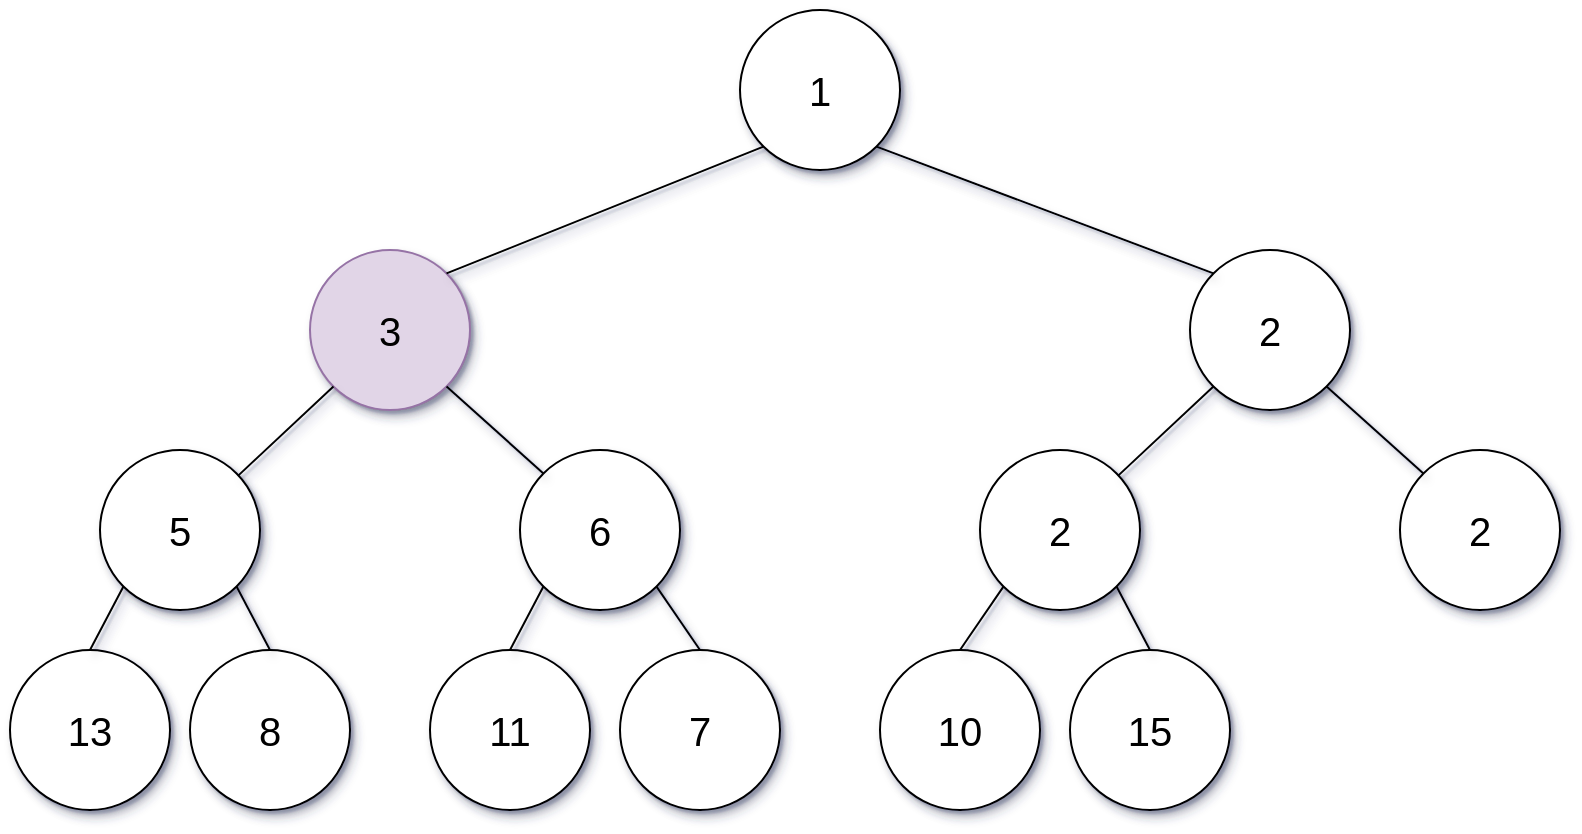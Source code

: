 <mxfile version="13.3.9" type="device"><diagram id="wYuCrtG_I1ZGuGPqZJJb" name="Página-1"><mxGraphModel dx="2059" dy="588" grid="1" gridSize="10" guides="1" tooltips="1" connect="1" arrows="1" fold="1" page="1" pageScale="1" pageWidth="850" pageHeight="1100" math="0" shadow="1"><root><mxCell id="0"/><mxCell id="1" parent="0"/><mxCell id="jEOD7p3hpSiM-hZA-DdB-1" value="" style="ellipse;whiteSpace=wrap;html=1;aspect=fixed;shadow=1;sketch=0;" vertex="1" parent="1"><mxGeometry x="320" y="280" width="80" height="80" as="geometry"/></mxCell><mxCell id="jEOD7p3hpSiM-hZA-DdB-2" value="1" style="text;html=1;strokeColor=none;fillColor=none;align=center;verticalAlign=middle;whiteSpace=wrap;rounded=0;fontSize=20;shadow=1;sketch=0;" vertex="1" parent="1"><mxGeometry x="340" y="310" width="40" height="20" as="geometry"/></mxCell><mxCell id="jEOD7p3hpSiM-hZA-DdB-3" value="" style="ellipse;whiteSpace=wrap;html=1;aspect=fixed;shadow=1;sketch=0;fillColor=#e1d5e7;strokeColor=#9673a6;" vertex="1" parent="1"><mxGeometry x="105" y="400" width="80" height="80" as="geometry"/></mxCell><mxCell id="jEOD7p3hpSiM-hZA-DdB-4" value="3" style="text;html=1;strokeColor=none;fillColor=none;align=center;verticalAlign=middle;whiteSpace=wrap;rounded=0;fontSize=20;shadow=1;sketch=0;" vertex="1" parent="1"><mxGeometry x="125" y="430" width="40" height="20" as="geometry"/></mxCell><mxCell id="jEOD7p3hpSiM-hZA-DdB-5" value="" style="ellipse;whiteSpace=wrap;html=1;aspect=fixed;shadow=1;sketch=0;" vertex="1" parent="1"><mxGeometry x="545" y="400" width="80" height="80" as="geometry"/></mxCell><mxCell id="jEOD7p3hpSiM-hZA-DdB-6" value="2" style="text;html=1;strokeColor=none;fillColor=none;align=center;verticalAlign=middle;whiteSpace=wrap;rounded=0;fontSize=20;shadow=1;sketch=0;" vertex="1" parent="1"><mxGeometry x="565" y="430" width="40" height="20" as="geometry"/></mxCell><mxCell id="jEOD7p3hpSiM-hZA-DdB-7" value="" style="ellipse;whiteSpace=wrap;html=1;aspect=fixed;shadow=1;sketch=0;" vertex="1" parent="1"><mxGeometry x="210" y="500" width="80" height="80" as="geometry"/></mxCell><mxCell id="jEOD7p3hpSiM-hZA-DdB-8" value="6" style="text;html=1;strokeColor=none;fillColor=none;align=center;verticalAlign=middle;whiteSpace=wrap;rounded=0;fontSize=20;shadow=1;sketch=0;" vertex="1" parent="1"><mxGeometry x="230" y="530" width="40" height="20" as="geometry"/></mxCell><mxCell id="jEOD7p3hpSiM-hZA-DdB-9" value="" style="ellipse;whiteSpace=wrap;html=1;aspect=fixed;shadow=1;sketch=0;" vertex="1" parent="1"><mxGeometry y="500" width="80" height="80" as="geometry"/></mxCell><mxCell id="jEOD7p3hpSiM-hZA-DdB-10" value="5" style="text;html=1;strokeColor=none;fillColor=none;align=center;verticalAlign=middle;whiteSpace=wrap;rounded=0;fontSize=20;shadow=1;sketch=0;" vertex="1" parent="1"><mxGeometry x="20" y="530" width="40" height="20" as="geometry"/></mxCell><mxCell id="jEOD7p3hpSiM-hZA-DdB-13" value="" style="ellipse;whiteSpace=wrap;html=1;aspect=fixed;shadow=1;sketch=0;" vertex="1" parent="1"><mxGeometry x="165" y="600" width="80" height="80" as="geometry"/></mxCell><mxCell id="jEOD7p3hpSiM-hZA-DdB-14" value="11" style="text;html=1;strokeColor=none;fillColor=none;align=center;verticalAlign=middle;whiteSpace=wrap;rounded=0;fontSize=20;shadow=1;sketch=0;" vertex="1" parent="1"><mxGeometry x="185" y="630" width="40" height="20" as="geometry"/></mxCell><mxCell id="jEOD7p3hpSiM-hZA-DdB-15" value="" style="ellipse;whiteSpace=wrap;html=1;aspect=fixed;shadow=1;sketch=0;" vertex="1" parent="1"><mxGeometry x="45" y="600" width="80" height="80" as="geometry"/></mxCell><mxCell id="jEOD7p3hpSiM-hZA-DdB-16" value="8" style="text;html=1;strokeColor=none;fillColor=none;align=center;verticalAlign=middle;whiteSpace=wrap;rounded=0;fontSize=20;shadow=1;sketch=0;" vertex="1" parent="1"><mxGeometry x="65" y="630" width="40" height="20" as="geometry"/></mxCell><mxCell id="jEOD7p3hpSiM-hZA-DdB-17" value="" style="ellipse;whiteSpace=wrap;html=1;aspect=fixed;shadow=1;sketch=0;" vertex="1" parent="1"><mxGeometry x="-45" y="600" width="80" height="80" as="geometry"/></mxCell><mxCell id="jEOD7p3hpSiM-hZA-DdB-18" value="13" style="text;html=1;strokeColor=none;fillColor=none;align=center;verticalAlign=middle;whiteSpace=wrap;rounded=0;fontSize=20;shadow=1;sketch=0;" vertex="1" parent="1"><mxGeometry x="-25" y="630" width="40" height="20" as="geometry"/></mxCell><mxCell id="jEOD7p3hpSiM-hZA-DdB-19" value="" style="ellipse;whiteSpace=wrap;html=1;aspect=fixed;shadow=1;sketch=0;" vertex="1" parent="1"><mxGeometry x="650" y="500" width="80" height="80" as="geometry"/></mxCell><mxCell id="jEOD7p3hpSiM-hZA-DdB-20" value="2" style="text;html=1;strokeColor=none;fillColor=none;align=center;verticalAlign=middle;whiteSpace=wrap;rounded=0;fontSize=20;shadow=1;sketch=0;" vertex="1" parent="1"><mxGeometry x="670" y="530" width="40" height="20" as="geometry"/></mxCell><mxCell id="jEOD7p3hpSiM-hZA-DdB-21" value="" style="ellipse;whiteSpace=wrap;html=1;aspect=fixed;shadow=1;sketch=0;" vertex="1" parent="1"><mxGeometry x="440" y="500" width="80" height="80" as="geometry"/></mxCell><mxCell id="jEOD7p3hpSiM-hZA-DdB-22" value="2" style="text;html=1;strokeColor=none;fillColor=none;align=center;verticalAlign=middle;whiteSpace=wrap;rounded=0;fontSize=20;shadow=1;sketch=0;" vertex="1" parent="1"><mxGeometry x="460" y="530" width="40" height="20" as="geometry"/></mxCell><mxCell id="jEOD7p3hpSiM-hZA-DdB-23" value="" style="endArrow=none;html=1;fontSize=20;entryX=0;entryY=1;entryDx=0;entryDy=0;exitX=1;exitY=0;exitDx=0;exitDy=0;shadow=1;sketch=0;" edge="1" parent="1" source="jEOD7p3hpSiM-hZA-DdB-3" target="jEOD7p3hpSiM-hZA-DdB-1"><mxGeometry width="50" height="50" relative="1" as="geometry"><mxPoint x="295" y="430" as="sourcePoint"/><mxPoint x="345" y="380" as="targetPoint"/></mxGeometry></mxCell><mxCell id="jEOD7p3hpSiM-hZA-DdB-24" value="" style="endArrow=none;html=1;fontSize=20;entryX=1;entryY=1;entryDx=0;entryDy=0;exitX=0;exitY=0;exitDx=0;exitDy=0;shadow=1;sketch=0;" edge="1" parent="1" source="jEOD7p3hpSiM-hZA-DdB-5" target="jEOD7p3hpSiM-hZA-DdB-1"><mxGeometry width="50" height="50" relative="1" as="geometry"><mxPoint x="295" y="465" as="sourcePoint"/><mxPoint x="345" y="415" as="targetPoint"/></mxGeometry></mxCell><mxCell id="jEOD7p3hpSiM-hZA-DdB-25" value="" style="endArrow=none;html=1;fontSize=20;entryX=0;entryY=1;entryDx=0;entryDy=0;shadow=1;sketch=0;" edge="1" parent="1" source="jEOD7p3hpSiM-hZA-DdB-9" target="jEOD7p3hpSiM-hZA-DdB-3"><mxGeometry width="50" height="50" relative="1" as="geometry"><mxPoint x="95" y="550" as="sourcePoint"/><mxPoint x="145" y="500" as="targetPoint"/></mxGeometry></mxCell><mxCell id="jEOD7p3hpSiM-hZA-DdB-26" value="" style="endArrow=none;html=1;fontSize=20;entryX=1;entryY=1;entryDx=0;entryDy=0;exitX=0;exitY=0;exitDx=0;exitDy=0;shadow=1;sketch=0;" edge="1" parent="1" source="jEOD7p3hpSiM-hZA-DdB-7" target="jEOD7p3hpSiM-hZA-DdB-3"><mxGeometry width="50" height="50" relative="1" as="geometry"><mxPoint x="95" y="575" as="sourcePoint"/><mxPoint x="145" y="525" as="targetPoint"/></mxGeometry></mxCell><mxCell id="jEOD7p3hpSiM-hZA-DdB-27" value="" style="endArrow=none;html=1;fontSize=20;exitX=0.5;exitY=0;exitDx=0;exitDy=0;entryX=0;entryY=1;entryDx=0;entryDy=0;shadow=1;sketch=0;" edge="1" parent="1" source="jEOD7p3hpSiM-hZA-DdB-17" target="jEOD7p3hpSiM-hZA-DdB-9"><mxGeometry width="50" height="50" relative="1" as="geometry"><mxPoint x="95" y="590" as="sourcePoint"/><mxPoint x="145" y="540" as="targetPoint"/></mxGeometry></mxCell><mxCell id="jEOD7p3hpSiM-hZA-DdB-28" value="" style="endArrow=none;html=1;fontSize=20;entryX=1;entryY=1;entryDx=0;entryDy=0;exitX=0.5;exitY=0;exitDx=0;exitDy=0;shadow=1;sketch=0;" edge="1" parent="1" source="jEOD7p3hpSiM-hZA-DdB-15" target="jEOD7p3hpSiM-hZA-DdB-9"><mxGeometry width="50" height="50" relative="1" as="geometry"><mxPoint x="120" y="600" as="sourcePoint"/><mxPoint x="170" y="550" as="targetPoint"/></mxGeometry></mxCell><mxCell id="jEOD7p3hpSiM-hZA-DdB-29" value="" style="endArrow=none;html=1;fontSize=20;entryX=0;entryY=1;entryDx=0;entryDy=0;exitX=0.5;exitY=0;exitDx=0;exitDy=0;shadow=1;sketch=0;" edge="1" parent="1" source="jEOD7p3hpSiM-hZA-DdB-13" target="jEOD7p3hpSiM-hZA-DdB-7"><mxGeometry width="50" height="50" relative="1" as="geometry"><mxPoint x="135" y="610" as="sourcePoint"/><mxPoint x="185" y="560" as="targetPoint"/></mxGeometry></mxCell><mxCell id="jEOD7p3hpSiM-hZA-DdB-30" value="" style="endArrow=none;html=1;fontSize=20;entryX=0;entryY=1;entryDx=0;entryDy=0;shadow=1;sketch=0;" edge="1" parent="1" source="jEOD7p3hpSiM-hZA-DdB-21" target="jEOD7p3hpSiM-hZA-DdB-5"><mxGeometry width="50" height="50" relative="1" as="geometry"><mxPoint x="425" y="490" as="sourcePoint"/><mxPoint x="475" y="440" as="targetPoint"/></mxGeometry></mxCell><mxCell id="jEOD7p3hpSiM-hZA-DdB-31" value="" style="endArrow=none;html=1;fontSize=20;entryX=1;entryY=1;entryDx=0;entryDy=0;exitX=0;exitY=0;exitDx=0;exitDy=0;shadow=1;sketch=0;" edge="1" parent="1" source="jEOD7p3hpSiM-hZA-DdB-19" target="jEOD7p3hpSiM-hZA-DdB-5"><mxGeometry width="50" height="50" relative="1" as="geometry"><mxPoint x="575" y="590" as="sourcePoint"/><mxPoint x="625" y="540" as="targetPoint"/></mxGeometry></mxCell><mxCell id="jEOD7p3hpSiM-hZA-DdB-32" value="" style="ellipse;whiteSpace=wrap;html=1;aspect=fixed;shadow=1;sketch=0;" vertex="1" parent="1"><mxGeometry x="260" y="600" width="80" height="80" as="geometry"/></mxCell><mxCell id="jEOD7p3hpSiM-hZA-DdB-33" value="7" style="text;html=1;align=center;verticalAlign=middle;whiteSpace=wrap;rounded=0;fontSize=20;shadow=1;sketch=0;" vertex="1" parent="1"><mxGeometry x="280" y="630" width="40" height="20" as="geometry"/></mxCell><mxCell id="jEOD7p3hpSiM-hZA-DdB-34" value="" style="endArrow=none;html=1;fontSize=20;exitX=0.5;exitY=0;exitDx=0;exitDy=0;entryX=1;entryY=1;entryDx=0;entryDy=0;shadow=1;sketch=0;" edge="1" parent="1" source="jEOD7p3hpSiM-hZA-DdB-32" target="jEOD7p3hpSiM-hZA-DdB-7"><mxGeometry width="50" height="50" relative="1" as="geometry"><mxPoint x="445" y="690" as="sourcePoint"/><mxPoint x="495" y="640" as="targetPoint"/></mxGeometry></mxCell><mxCell id="jEOD7p3hpSiM-hZA-DdB-40" value="" style="ellipse;whiteSpace=wrap;html=1;aspect=fixed;shadow=1;sketch=0;" vertex="1" parent="1"><mxGeometry x="390" y="600" width="80" height="80" as="geometry"/></mxCell><mxCell id="jEOD7p3hpSiM-hZA-DdB-41" value="10" style="text;html=1;strokeColor=none;fillColor=none;align=center;verticalAlign=middle;whiteSpace=wrap;rounded=0;fontSize=20;shadow=1;sketch=0;" vertex="1" parent="1"><mxGeometry x="410" y="630" width="40" height="20" as="geometry"/></mxCell><mxCell id="jEOD7p3hpSiM-hZA-DdB-42" value="" style="ellipse;whiteSpace=wrap;html=1;aspect=fixed;shadow=1;sketch=0;" vertex="1" parent="1"><mxGeometry x="485" y="600" width="80" height="80" as="geometry"/></mxCell><mxCell id="jEOD7p3hpSiM-hZA-DdB-43" value="15" style="text;html=1;align=center;verticalAlign=middle;whiteSpace=wrap;rounded=0;fontSize=20;shadow=1;sketch=0;" vertex="1" parent="1"><mxGeometry x="505" y="630" width="40" height="20" as="geometry"/></mxCell><mxCell id="jEOD7p3hpSiM-hZA-DdB-48" value="" style="endArrow=none;html=1;fontSize=20;exitX=0.5;exitY=0;exitDx=0;exitDy=0;entryX=0;entryY=1;entryDx=0;entryDy=0;shadow=1;sketch=0;" edge="1" parent="1" source="jEOD7p3hpSiM-hZA-DdB-40" target="jEOD7p3hpSiM-hZA-DdB-21"><mxGeometry width="50" height="50" relative="1" as="geometry"><mxPoint x="390" y="570" as="sourcePoint"/><mxPoint x="440" y="520" as="targetPoint"/></mxGeometry></mxCell><mxCell id="jEOD7p3hpSiM-hZA-DdB-49" value="" style="endArrow=none;html=1;fontSize=20;exitX=0.5;exitY=0;exitDx=0;exitDy=0;entryX=1;entryY=1;entryDx=0;entryDy=0;shadow=1;sketch=0;" edge="1" parent="1" source="jEOD7p3hpSiM-hZA-DdB-42" target="jEOD7p3hpSiM-hZA-DdB-21"><mxGeometry width="50" height="50" relative="1" as="geometry"><mxPoint x="390" y="570" as="sourcePoint"/><mxPoint x="440" y="520" as="targetPoint"/></mxGeometry></mxCell></root></mxGraphModel></diagram></mxfile>